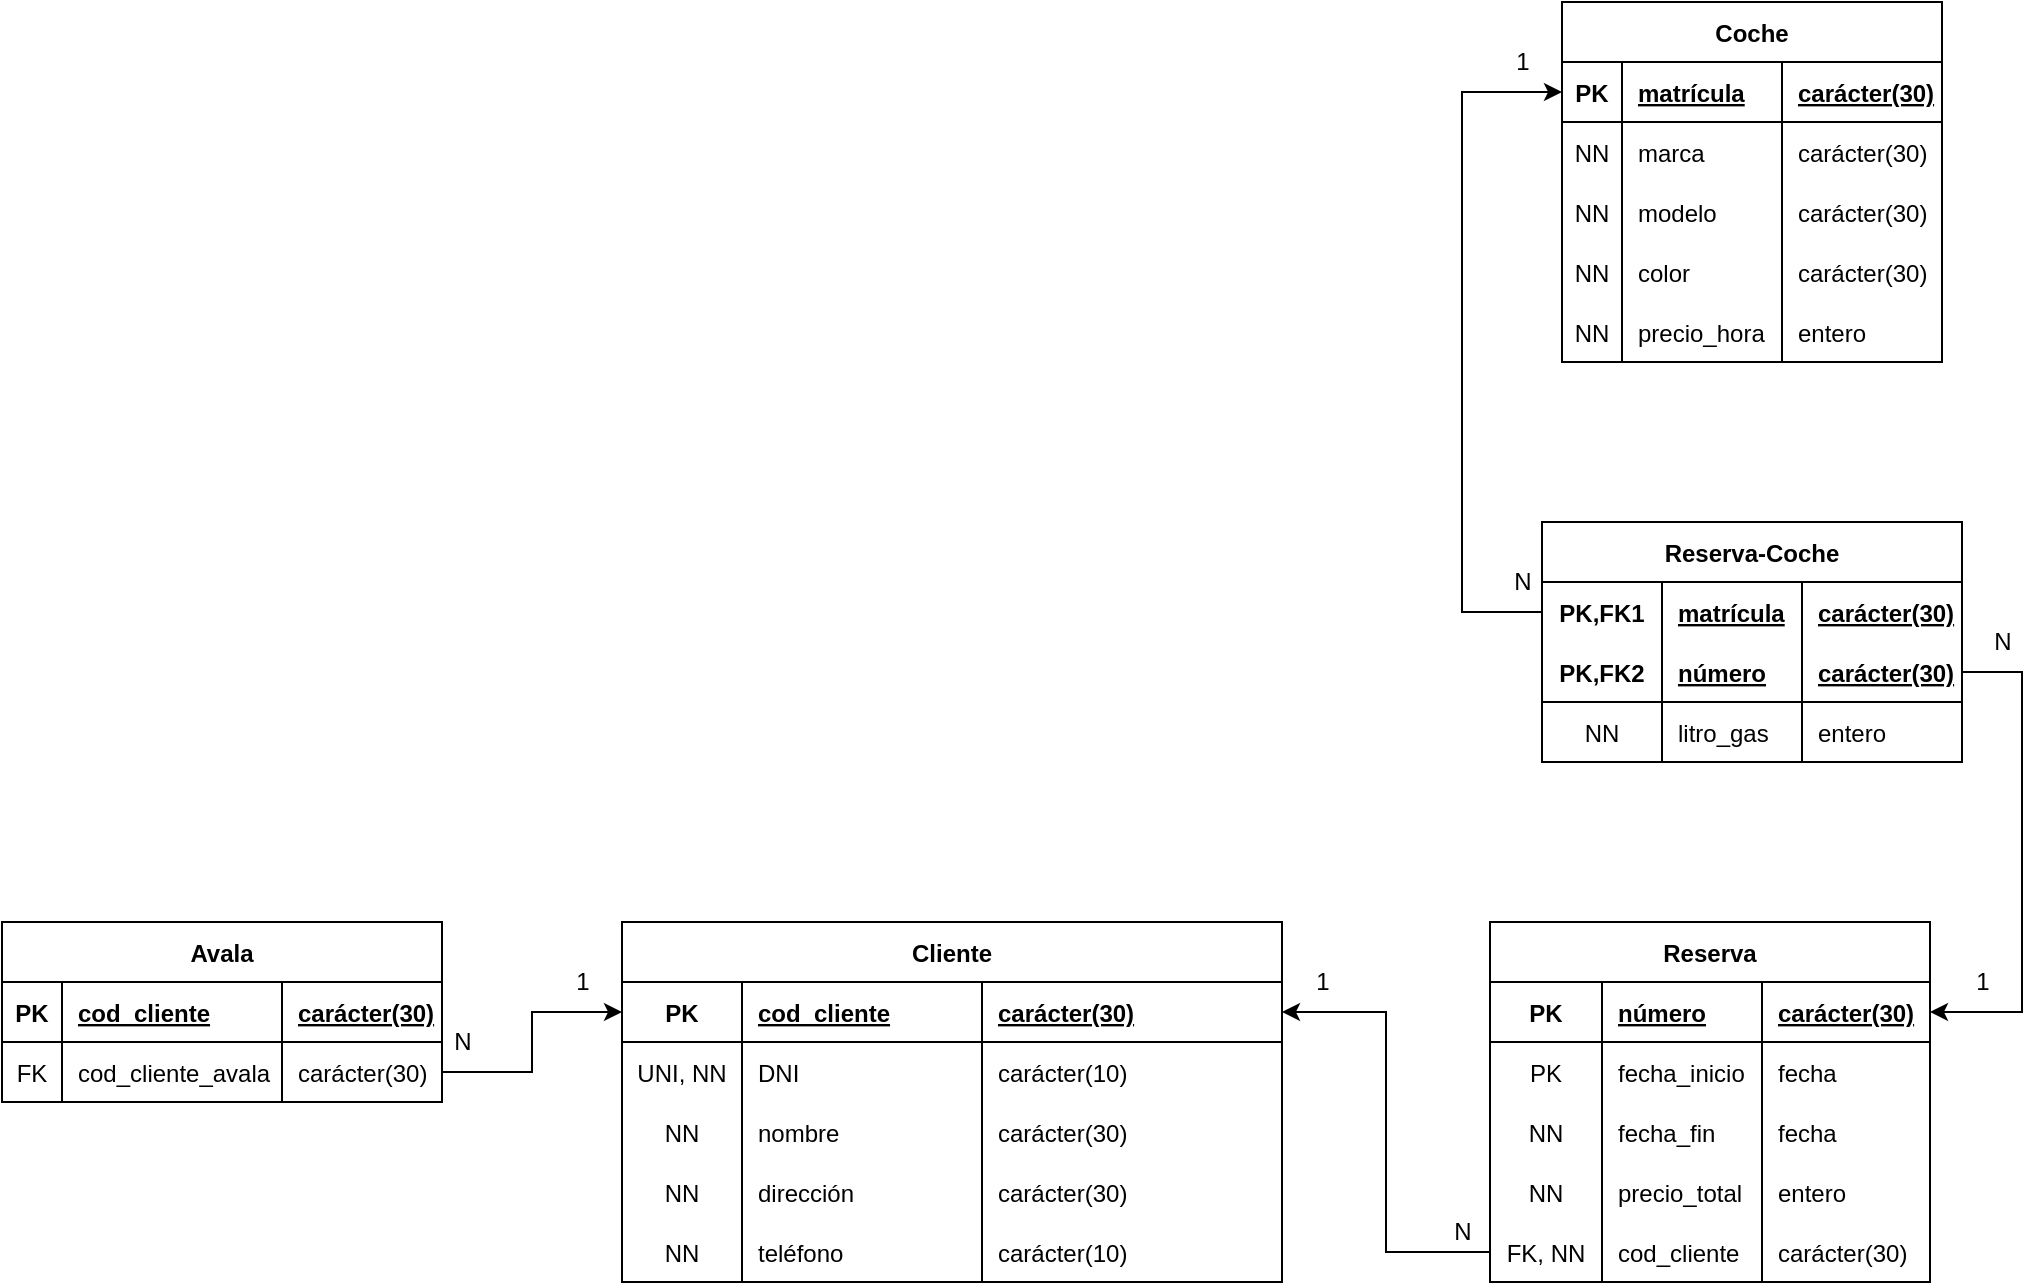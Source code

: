 <mxfile version="15.8.5" type="google"><diagram id="LZ5Ef6vUciEC20N7-rga" name="Page-1"><mxGraphModel dx="1695" dy="1651" grid="1" gridSize="10" guides="1" tooltips="1" connect="1" arrows="1" fold="1" page="1" pageScale="1" pageWidth="827" pageHeight="1169" math="0" shadow="0"><root><mxCell id="0"/><mxCell id="1" parent="0"/><mxCell id="wDzYA4yXfmxeD5NTQgAL-1" value="Coche" style="shape=table;startSize=30;container=1;collapsible=1;childLayout=tableLayout;fixedRows=1;rowLines=0;fontStyle=1;align=center;resizeLast=1;" parent="1" vertex="1"><mxGeometry x="450" y="-20" width="190" height="180" as="geometry"/></mxCell><mxCell id="wDzYA4yXfmxeD5NTQgAL-2" value="" style="shape=partialRectangle;collapsible=0;dropTarget=0;pointerEvents=0;fillColor=none;top=0;left=0;bottom=1;right=0;points=[[0,0.5],[1,0.5]];portConstraint=eastwest;" parent="wDzYA4yXfmxeD5NTQgAL-1" vertex="1"><mxGeometry y="30" width="190" height="30" as="geometry"/></mxCell><mxCell id="wDzYA4yXfmxeD5NTQgAL-3" value="PK" style="shape=partialRectangle;connectable=0;fillColor=none;top=0;left=0;bottom=0;right=0;fontStyle=1;overflow=hidden;" parent="wDzYA4yXfmxeD5NTQgAL-2" vertex="1"><mxGeometry width="30" height="30" as="geometry"><mxRectangle width="30" height="30" as="alternateBounds"/></mxGeometry></mxCell><mxCell id="wDzYA4yXfmxeD5NTQgAL-4" value="matrícula" style="shape=partialRectangle;connectable=0;fillColor=none;top=0;left=0;bottom=0;right=0;align=left;spacingLeft=6;fontStyle=5;overflow=hidden;" parent="wDzYA4yXfmxeD5NTQgAL-2" vertex="1"><mxGeometry x="30" width="80" height="30" as="geometry"><mxRectangle width="80" height="30" as="alternateBounds"/></mxGeometry></mxCell><mxCell id="wDzYA4yXfmxeD5NTQgAL-14" value="carácter(30)" style="shape=partialRectangle;connectable=0;fillColor=none;top=0;left=0;bottom=0;right=0;align=left;spacingLeft=6;fontStyle=5;overflow=hidden;" parent="wDzYA4yXfmxeD5NTQgAL-2" vertex="1"><mxGeometry x="110" width="80" height="30" as="geometry"><mxRectangle width="80" height="30" as="alternateBounds"/></mxGeometry></mxCell><mxCell id="wDzYA4yXfmxeD5NTQgAL-5" value="" style="shape=partialRectangle;collapsible=0;dropTarget=0;pointerEvents=0;fillColor=none;top=0;left=0;bottom=0;right=0;points=[[0,0.5],[1,0.5]];portConstraint=eastwest;" parent="wDzYA4yXfmxeD5NTQgAL-1" vertex="1"><mxGeometry y="60" width="190" height="30" as="geometry"/></mxCell><mxCell id="wDzYA4yXfmxeD5NTQgAL-6" value="NN" style="shape=partialRectangle;connectable=0;fillColor=none;top=0;left=0;bottom=0;right=0;editable=1;overflow=hidden;" parent="wDzYA4yXfmxeD5NTQgAL-5" vertex="1"><mxGeometry width="30" height="30" as="geometry"><mxRectangle width="30" height="30" as="alternateBounds"/></mxGeometry></mxCell><mxCell id="wDzYA4yXfmxeD5NTQgAL-7" value="marca" style="shape=partialRectangle;connectable=0;fillColor=none;top=0;left=0;bottom=0;right=0;align=left;spacingLeft=6;overflow=hidden;" parent="wDzYA4yXfmxeD5NTQgAL-5" vertex="1"><mxGeometry x="30" width="80" height="30" as="geometry"><mxRectangle width="80" height="30" as="alternateBounds"/></mxGeometry></mxCell><mxCell id="wDzYA4yXfmxeD5NTQgAL-15" value="carácter(30)" style="shape=partialRectangle;connectable=0;fillColor=none;top=0;left=0;bottom=0;right=0;align=left;spacingLeft=6;overflow=hidden;" parent="wDzYA4yXfmxeD5NTQgAL-5" vertex="1"><mxGeometry x="110" width="80" height="30" as="geometry"><mxRectangle width="80" height="30" as="alternateBounds"/></mxGeometry></mxCell><mxCell id="wDzYA4yXfmxeD5NTQgAL-8" value="" style="shape=partialRectangle;collapsible=0;dropTarget=0;pointerEvents=0;fillColor=none;top=0;left=0;bottom=0;right=0;points=[[0,0.5],[1,0.5]];portConstraint=eastwest;" parent="wDzYA4yXfmxeD5NTQgAL-1" vertex="1"><mxGeometry y="90" width="190" height="30" as="geometry"/></mxCell><mxCell id="wDzYA4yXfmxeD5NTQgAL-9" value="NN" style="shape=partialRectangle;connectable=0;fillColor=none;top=0;left=0;bottom=0;right=0;editable=1;overflow=hidden;" parent="wDzYA4yXfmxeD5NTQgAL-8" vertex="1"><mxGeometry width="30" height="30" as="geometry"><mxRectangle width="30" height="30" as="alternateBounds"/></mxGeometry></mxCell><mxCell id="wDzYA4yXfmxeD5NTQgAL-10" value="modelo" style="shape=partialRectangle;connectable=0;fillColor=none;top=0;left=0;bottom=0;right=0;align=left;spacingLeft=6;overflow=hidden;" parent="wDzYA4yXfmxeD5NTQgAL-8" vertex="1"><mxGeometry x="30" width="80" height="30" as="geometry"><mxRectangle width="80" height="30" as="alternateBounds"/></mxGeometry></mxCell><mxCell id="wDzYA4yXfmxeD5NTQgAL-16" value="carácter(30)" style="shape=partialRectangle;connectable=0;fillColor=none;top=0;left=0;bottom=0;right=0;align=left;spacingLeft=6;overflow=hidden;" parent="wDzYA4yXfmxeD5NTQgAL-8" vertex="1"><mxGeometry x="110" width="80" height="30" as="geometry"><mxRectangle width="80" height="30" as="alternateBounds"/></mxGeometry></mxCell><mxCell id="wDzYA4yXfmxeD5NTQgAL-11" value="" style="shape=partialRectangle;collapsible=0;dropTarget=0;pointerEvents=0;fillColor=none;top=0;left=0;bottom=0;right=0;points=[[0,0.5],[1,0.5]];portConstraint=eastwest;" parent="wDzYA4yXfmxeD5NTQgAL-1" vertex="1"><mxGeometry y="120" width="190" height="30" as="geometry"/></mxCell><mxCell id="wDzYA4yXfmxeD5NTQgAL-12" value="NN" style="shape=partialRectangle;connectable=0;fillColor=none;top=0;left=0;bottom=0;right=0;editable=1;overflow=hidden;" parent="wDzYA4yXfmxeD5NTQgAL-11" vertex="1"><mxGeometry width="30" height="30" as="geometry"><mxRectangle width="30" height="30" as="alternateBounds"/></mxGeometry></mxCell><mxCell id="wDzYA4yXfmxeD5NTQgAL-13" value="color" style="shape=partialRectangle;connectable=0;fillColor=none;top=0;left=0;bottom=0;right=0;align=left;spacingLeft=6;overflow=hidden;" parent="wDzYA4yXfmxeD5NTQgAL-11" vertex="1"><mxGeometry x="30" width="80" height="30" as="geometry"><mxRectangle width="80" height="30" as="alternateBounds"/></mxGeometry></mxCell><mxCell id="wDzYA4yXfmxeD5NTQgAL-17" value="carácter(30)" style="shape=partialRectangle;connectable=0;fillColor=none;top=0;left=0;bottom=0;right=0;align=left;spacingLeft=6;overflow=hidden;" parent="wDzYA4yXfmxeD5NTQgAL-11" vertex="1"><mxGeometry x="110" width="80" height="30" as="geometry"><mxRectangle width="80" height="30" as="alternateBounds"/></mxGeometry></mxCell><mxCell id="wDzYA4yXfmxeD5NTQgAL-69" style="shape=partialRectangle;collapsible=0;dropTarget=0;pointerEvents=0;fillColor=none;top=0;left=0;bottom=0;right=0;points=[[0,0.5],[1,0.5]];portConstraint=eastwest;" parent="wDzYA4yXfmxeD5NTQgAL-1" vertex="1"><mxGeometry y="150" width="190" height="30" as="geometry"/></mxCell><mxCell id="wDzYA4yXfmxeD5NTQgAL-70" value="NN" style="shape=partialRectangle;connectable=0;fillColor=none;top=0;left=0;bottom=0;right=0;editable=1;overflow=hidden;" parent="wDzYA4yXfmxeD5NTQgAL-69" vertex="1"><mxGeometry width="30" height="30" as="geometry"><mxRectangle width="30" height="30" as="alternateBounds"/></mxGeometry></mxCell><mxCell id="wDzYA4yXfmxeD5NTQgAL-71" value="precio_hora" style="shape=partialRectangle;connectable=0;fillColor=none;top=0;left=0;bottom=0;right=0;align=left;spacingLeft=6;overflow=hidden;" parent="wDzYA4yXfmxeD5NTQgAL-69" vertex="1"><mxGeometry x="30" width="80" height="30" as="geometry"><mxRectangle width="80" height="30" as="alternateBounds"/></mxGeometry></mxCell><mxCell id="wDzYA4yXfmxeD5NTQgAL-72" value="entero" style="shape=partialRectangle;connectable=0;fillColor=none;top=0;left=0;bottom=0;right=0;align=left;spacingLeft=6;overflow=hidden;" parent="wDzYA4yXfmxeD5NTQgAL-69" vertex="1"><mxGeometry x="110" width="80" height="30" as="geometry"><mxRectangle width="80" height="30" as="alternateBounds"/></mxGeometry></mxCell><mxCell id="wDzYA4yXfmxeD5NTQgAL-18" value="Reserva-Coche" style="shape=table;startSize=30;container=1;collapsible=1;childLayout=tableLayout;fixedRows=1;rowLines=0;fontStyle=1;align=center;resizeLast=1;" parent="1" vertex="1"><mxGeometry x="440" y="240" width="210" height="120" as="geometry"/></mxCell><mxCell id="wDzYA4yXfmxeD5NTQgAL-19" value="" style="shape=partialRectangle;collapsible=0;dropTarget=0;pointerEvents=0;fillColor=none;top=0;left=0;bottom=0;right=0;points=[[0,0.5],[1,0.5]];portConstraint=eastwest;" parent="wDzYA4yXfmxeD5NTQgAL-18" vertex="1"><mxGeometry y="30" width="210" height="30" as="geometry"/></mxCell><mxCell id="wDzYA4yXfmxeD5NTQgAL-20" value="PK,FK1" style="shape=partialRectangle;connectable=0;fillColor=none;top=0;left=0;bottom=0;right=0;fontStyle=1;overflow=hidden;" parent="wDzYA4yXfmxeD5NTQgAL-19" vertex="1"><mxGeometry width="60" height="30" as="geometry"><mxRectangle width="60" height="30" as="alternateBounds"/></mxGeometry></mxCell><mxCell id="wDzYA4yXfmxeD5NTQgAL-21" value="matrícula" style="shape=partialRectangle;connectable=0;fillColor=none;top=0;left=0;bottom=0;right=0;align=left;spacingLeft=6;fontStyle=5;overflow=hidden;" parent="wDzYA4yXfmxeD5NTQgAL-19" vertex="1"><mxGeometry x="60" width="70" height="30" as="geometry"><mxRectangle width="70" height="30" as="alternateBounds"/></mxGeometry></mxCell><mxCell id="wDzYA4yXfmxeD5NTQgAL-31" value="carácter(30)" style="shape=partialRectangle;connectable=0;fillColor=none;top=0;left=0;bottom=0;right=0;align=left;spacingLeft=6;fontStyle=5;overflow=hidden;" parent="wDzYA4yXfmxeD5NTQgAL-19" vertex="1"><mxGeometry x="130" width="80" height="30" as="geometry"><mxRectangle width="80" height="30" as="alternateBounds"/></mxGeometry></mxCell><mxCell id="wDzYA4yXfmxeD5NTQgAL-22" value="" style="shape=partialRectangle;collapsible=0;dropTarget=0;pointerEvents=0;fillColor=none;top=0;left=0;bottom=1;right=0;points=[[0,0.5],[1,0.5]];portConstraint=eastwest;" parent="wDzYA4yXfmxeD5NTQgAL-18" vertex="1"><mxGeometry y="60" width="210" height="30" as="geometry"/></mxCell><mxCell id="wDzYA4yXfmxeD5NTQgAL-23" value="PK,FK2" style="shape=partialRectangle;connectable=0;fillColor=none;top=0;left=0;bottom=0;right=0;fontStyle=1;overflow=hidden;" parent="wDzYA4yXfmxeD5NTQgAL-22" vertex="1"><mxGeometry width="60" height="30" as="geometry"><mxRectangle width="60" height="30" as="alternateBounds"/></mxGeometry></mxCell><mxCell id="wDzYA4yXfmxeD5NTQgAL-24" value="número" style="shape=partialRectangle;connectable=0;fillColor=none;top=0;left=0;bottom=0;right=0;align=left;spacingLeft=6;fontStyle=5;overflow=hidden;" parent="wDzYA4yXfmxeD5NTQgAL-22" vertex="1"><mxGeometry x="60" width="70" height="30" as="geometry"><mxRectangle width="70" height="30" as="alternateBounds"/></mxGeometry></mxCell><mxCell id="wDzYA4yXfmxeD5NTQgAL-32" value="carácter(30)" style="shape=partialRectangle;connectable=0;fillColor=none;top=0;left=0;bottom=0;right=0;align=left;spacingLeft=6;fontStyle=5;overflow=hidden;" parent="wDzYA4yXfmxeD5NTQgAL-22" vertex="1"><mxGeometry x="130" width="80" height="30" as="geometry"><mxRectangle width="80" height="30" as="alternateBounds"/></mxGeometry></mxCell><mxCell id="wDzYA4yXfmxeD5NTQgAL-25" value="" style="shape=partialRectangle;collapsible=0;dropTarget=0;pointerEvents=0;fillColor=none;top=0;left=0;bottom=0;right=0;points=[[0,0.5],[1,0.5]];portConstraint=eastwest;" parent="wDzYA4yXfmxeD5NTQgAL-18" vertex="1"><mxGeometry y="90" width="210" height="30" as="geometry"/></mxCell><mxCell id="wDzYA4yXfmxeD5NTQgAL-26" value="NN" style="shape=partialRectangle;connectable=0;fillColor=none;top=0;left=0;bottom=0;right=0;editable=1;overflow=hidden;" parent="wDzYA4yXfmxeD5NTQgAL-25" vertex="1"><mxGeometry width="60" height="30" as="geometry"><mxRectangle width="60" height="30" as="alternateBounds"/></mxGeometry></mxCell><mxCell id="wDzYA4yXfmxeD5NTQgAL-27" value="litro_gas" style="shape=partialRectangle;connectable=0;fillColor=none;top=0;left=0;bottom=0;right=0;align=left;spacingLeft=6;overflow=hidden;" parent="wDzYA4yXfmxeD5NTQgAL-25" vertex="1"><mxGeometry x="60" width="70" height="30" as="geometry"><mxRectangle width="70" height="30" as="alternateBounds"/></mxGeometry></mxCell><mxCell id="wDzYA4yXfmxeD5NTQgAL-33" value="entero" style="shape=partialRectangle;connectable=0;fillColor=none;top=0;left=0;bottom=0;right=0;align=left;spacingLeft=6;overflow=hidden;" parent="wDzYA4yXfmxeD5NTQgAL-25" vertex="1"><mxGeometry x="130" width="80" height="30" as="geometry"><mxRectangle width="80" height="30" as="alternateBounds"/></mxGeometry></mxCell><mxCell id="wDzYA4yXfmxeD5NTQgAL-35" value="Reserva" style="shape=table;startSize=30;container=1;collapsible=1;childLayout=tableLayout;fixedRows=1;rowLines=0;fontStyle=1;align=center;resizeLast=1;" parent="1" vertex="1"><mxGeometry x="414" y="440" width="220" height="180" as="geometry"/></mxCell><mxCell id="wDzYA4yXfmxeD5NTQgAL-36" value="" style="shape=partialRectangle;collapsible=0;dropTarget=0;pointerEvents=0;fillColor=none;top=0;left=0;bottom=1;right=0;points=[[0,0.5],[1,0.5]];portConstraint=eastwest;" parent="wDzYA4yXfmxeD5NTQgAL-35" vertex="1"><mxGeometry y="30" width="220" height="30" as="geometry"/></mxCell><mxCell id="wDzYA4yXfmxeD5NTQgAL-37" value="PK" style="shape=partialRectangle;connectable=0;fillColor=none;top=0;left=0;bottom=0;right=0;fontStyle=1;overflow=hidden;" parent="wDzYA4yXfmxeD5NTQgAL-36" vertex="1"><mxGeometry width="56" height="30" as="geometry"><mxRectangle width="56" height="30" as="alternateBounds"/></mxGeometry></mxCell><mxCell id="wDzYA4yXfmxeD5NTQgAL-38" value="número" style="shape=partialRectangle;connectable=0;fillColor=none;top=0;left=0;bottom=0;right=0;align=left;spacingLeft=6;fontStyle=5;overflow=hidden;" parent="wDzYA4yXfmxeD5NTQgAL-36" vertex="1"><mxGeometry x="56" width="80" height="30" as="geometry"><mxRectangle width="80" height="30" as="alternateBounds"/></mxGeometry></mxCell><mxCell id="wDzYA4yXfmxeD5NTQgAL-39" value="carácter(30)" style="shape=partialRectangle;connectable=0;fillColor=none;top=0;left=0;bottom=0;right=0;align=left;spacingLeft=6;fontStyle=5;overflow=hidden;" parent="wDzYA4yXfmxeD5NTQgAL-36" vertex="1"><mxGeometry x="136" width="84" height="30" as="geometry"><mxRectangle width="84" height="30" as="alternateBounds"/></mxGeometry></mxCell><mxCell id="wDzYA4yXfmxeD5NTQgAL-40" value="" style="shape=partialRectangle;collapsible=0;dropTarget=0;pointerEvents=0;fillColor=none;top=0;left=0;bottom=0;right=0;points=[[0,0.5],[1,0.5]];portConstraint=eastwest;" parent="wDzYA4yXfmxeD5NTQgAL-35" vertex="1"><mxGeometry y="60" width="220" height="30" as="geometry"/></mxCell><mxCell id="wDzYA4yXfmxeD5NTQgAL-41" value="PK" style="shape=partialRectangle;connectable=0;fillColor=none;top=0;left=0;bottom=0;right=0;editable=1;overflow=hidden;" parent="wDzYA4yXfmxeD5NTQgAL-40" vertex="1"><mxGeometry width="56" height="30" as="geometry"><mxRectangle width="56" height="30" as="alternateBounds"/></mxGeometry></mxCell><mxCell id="wDzYA4yXfmxeD5NTQgAL-42" value="fecha_inicio" style="shape=partialRectangle;connectable=0;fillColor=none;top=0;left=0;bottom=0;right=0;align=left;spacingLeft=6;overflow=hidden;" parent="wDzYA4yXfmxeD5NTQgAL-40" vertex="1"><mxGeometry x="56" width="80" height="30" as="geometry"><mxRectangle width="80" height="30" as="alternateBounds"/></mxGeometry></mxCell><mxCell id="wDzYA4yXfmxeD5NTQgAL-43" value="fecha" style="shape=partialRectangle;connectable=0;fillColor=none;top=0;left=0;bottom=0;right=0;align=left;spacingLeft=6;overflow=hidden;" parent="wDzYA4yXfmxeD5NTQgAL-40" vertex="1"><mxGeometry x="136" width="84" height="30" as="geometry"><mxRectangle width="84" height="30" as="alternateBounds"/></mxGeometry></mxCell><mxCell id="wDzYA4yXfmxeD5NTQgAL-44" value="" style="shape=partialRectangle;collapsible=0;dropTarget=0;pointerEvents=0;fillColor=none;top=0;left=0;bottom=0;right=0;points=[[0,0.5],[1,0.5]];portConstraint=eastwest;" parent="wDzYA4yXfmxeD5NTQgAL-35" vertex="1"><mxGeometry y="90" width="220" height="30" as="geometry"/></mxCell><mxCell id="wDzYA4yXfmxeD5NTQgAL-45" value="NN" style="shape=partialRectangle;connectable=0;fillColor=none;top=0;left=0;bottom=0;right=0;editable=1;overflow=hidden;" parent="wDzYA4yXfmxeD5NTQgAL-44" vertex="1"><mxGeometry width="56" height="30" as="geometry"><mxRectangle width="56" height="30" as="alternateBounds"/></mxGeometry></mxCell><mxCell id="wDzYA4yXfmxeD5NTQgAL-46" value="fecha_fin" style="shape=partialRectangle;connectable=0;fillColor=none;top=0;left=0;bottom=0;right=0;align=left;spacingLeft=6;overflow=hidden;" parent="wDzYA4yXfmxeD5NTQgAL-44" vertex="1"><mxGeometry x="56" width="80" height="30" as="geometry"><mxRectangle width="80" height="30" as="alternateBounds"/></mxGeometry></mxCell><mxCell id="wDzYA4yXfmxeD5NTQgAL-47" value="fecha" style="shape=partialRectangle;connectable=0;fillColor=none;top=0;left=0;bottom=0;right=0;align=left;spacingLeft=6;overflow=hidden;" parent="wDzYA4yXfmxeD5NTQgAL-44" vertex="1"><mxGeometry x="136" width="84" height="30" as="geometry"><mxRectangle width="84" height="30" as="alternateBounds"/></mxGeometry></mxCell><mxCell id="wDzYA4yXfmxeD5NTQgAL-48" value="" style="shape=partialRectangle;collapsible=0;dropTarget=0;pointerEvents=0;fillColor=none;top=0;left=0;bottom=0;right=0;points=[[0,0.5],[1,0.5]];portConstraint=eastwest;" parent="wDzYA4yXfmxeD5NTQgAL-35" vertex="1"><mxGeometry y="120" width="220" height="30" as="geometry"/></mxCell><mxCell id="wDzYA4yXfmxeD5NTQgAL-49" value="NN" style="shape=partialRectangle;connectable=0;fillColor=none;top=0;left=0;bottom=0;right=0;editable=1;overflow=hidden;" parent="wDzYA4yXfmxeD5NTQgAL-48" vertex="1"><mxGeometry width="56" height="30" as="geometry"><mxRectangle width="56" height="30" as="alternateBounds"/></mxGeometry></mxCell><mxCell id="wDzYA4yXfmxeD5NTQgAL-50" value="precio_total" style="shape=partialRectangle;connectable=0;fillColor=none;top=0;left=0;bottom=0;right=0;align=left;spacingLeft=6;overflow=hidden;" parent="wDzYA4yXfmxeD5NTQgAL-48" vertex="1"><mxGeometry x="56" width="80" height="30" as="geometry"><mxRectangle width="80" height="30" as="alternateBounds"/></mxGeometry></mxCell><mxCell id="wDzYA4yXfmxeD5NTQgAL-51" value="entero" style="shape=partialRectangle;connectable=0;fillColor=none;top=0;left=0;bottom=0;right=0;align=left;spacingLeft=6;overflow=hidden;" parent="wDzYA4yXfmxeD5NTQgAL-48" vertex="1"><mxGeometry x="136" width="84" height="30" as="geometry"><mxRectangle width="84" height="30" as="alternateBounds"/></mxGeometry></mxCell><mxCell id="wDzYA4yXfmxeD5NTQgAL-92" style="shape=partialRectangle;collapsible=0;dropTarget=0;pointerEvents=0;fillColor=none;top=0;left=0;bottom=0;right=0;points=[[0,0.5],[1,0.5]];portConstraint=eastwest;" parent="wDzYA4yXfmxeD5NTQgAL-35" vertex="1"><mxGeometry y="150" width="220" height="30" as="geometry"/></mxCell><mxCell id="wDzYA4yXfmxeD5NTQgAL-93" value="FK, NN" style="shape=partialRectangle;connectable=0;fillColor=none;top=0;left=0;bottom=0;right=0;editable=1;overflow=hidden;" parent="wDzYA4yXfmxeD5NTQgAL-92" vertex="1"><mxGeometry width="56" height="30" as="geometry"><mxRectangle width="56" height="30" as="alternateBounds"/></mxGeometry></mxCell><mxCell id="wDzYA4yXfmxeD5NTQgAL-94" value="cod_cliente" style="shape=partialRectangle;connectable=0;fillColor=none;top=0;left=0;bottom=0;right=0;align=left;spacingLeft=6;overflow=hidden;" parent="wDzYA4yXfmxeD5NTQgAL-92" vertex="1"><mxGeometry x="56" width="80" height="30" as="geometry"><mxRectangle width="80" height="30" as="alternateBounds"/></mxGeometry></mxCell><mxCell id="wDzYA4yXfmxeD5NTQgAL-95" value="carácter(30)" style="shape=partialRectangle;connectable=0;fillColor=none;top=0;left=0;bottom=0;right=0;align=left;spacingLeft=6;overflow=hidden;" parent="wDzYA4yXfmxeD5NTQgAL-92" vertex="1"><mxGeometry x="136" width="84" height="30" as="geometry"><mxRectangle width="84" height="30" as="alternateBounds"/></mxGeometry></mxCell><mxCell id="wDzYA4yXfmxeD5NTQgAL-52" value="Cliente" style="shape=table;startSize=30;container=1;collapsible=1;childLayout=tableLayout;fixedRows=1;rowLines=0;fontStyle=1;align=center;resizeLast=1;" parent="1" vertex="1"><mxGeometry x="-20" y="440" width="330" height="180" as="geometry"/></mxCell><mxCell id="wDzYA4yXfmxeD5NTQgAL-53" value="" style="shape=partialRectangle;collapsible=0;dropTarget=0;pointerEvents=0;fillColor=none;top=0;left=0;bottom=1;right=0;points=[[0,0.5],[1,0.5]];portConstraint=eastwest;" parent="wDzYA4yXfmxeD5NTQgAL-52" vertex="1"><mxGeometry y="30" width="330" height="30" as="geometry"/></mxCell><mxCell id="wDzYA4yXfmxeD5NTQgAL-54" value="PK" style="shape=partialRectangle;connectable=0;fillColor=none;top=0;left=0;bottom=0;right=0;fontStyle=1;overflow=hidden;" parent="wDzYA4yXfmxeD5NTQgAL-53" vertex="1"><mxGeometry width="60" height="30" as="geometry"><mxRectangle width="60" height="30" as="alternateBounds"/></mxGeometry></mxCell><mxCell id="wDzYA4yXfmxeD5NTQgAL-55" value="cod_cliente" style="shape=partialRectangle;connectable=0;fillColor=none;top=0;left=0;bottom=0;right=0;align=left;spacingLeft=6;fontStyle=5;overflow=hidden;" parent="wDzYA4yXfmxeD5NTQgAL-53" vertex="1"><mxGeometry x="60" width="120" height="30" as="geometry"><mxRectangle width="120" height="30" as="alternateBounds"/></mxGeometry></mxCell><mxCell id="wDzYA4yXfmxeD5NTQgAL-56" value="carácter(30)" style="shape=partialRectangle;connectable=0;fillColor=none;top=0;left=0;bottom=0;right=0;align=left;spacingLeft=6;fontStyle=5;overflow=hidden;" parent="wDzYA4yXfmxeD5NTQgAL-53" vertex="1"><mxGeometry x="180" width="150" height="30" as="geometry"><mxRectangle width="150" height="30" as="alternateBounds"/></mxGeometry></mxCell><mxCell id="wDzYA4yXfmxeD5NTQgAL-57" value="" style="shape=partialRectangle;collapsible=0;dropTarget=0;pointerEvents=0;fillColor=none;top=0;left=0;bottom=0;right=0;points=[[0,0.5],[1,0.5]];portConstraint=eastwest;" parent="wDzYA4yXfmxeD5NTQgAL-52" vertex="1"><mxGeometry y="60" width="330" height="30" as="geometry"/></mxCell><mxCell id="wDzYA4yXfmxeD5NTQgAL-58" value="UNI, NN" style="shape=partialRectangle;connectable=0;fillColor=none;top=0;left=0;bottom=0;right=0;editable=1;overflow=hidden;" parent="wDzYA4yXfmxeD5NTQgAL-57" vertex="1"><mxGeometry width="60" height="30" as="geometry"><mxRectangle width="60" height="30" as="alternateBounds"/></mxGeometry></mxCell><mxCell id="wDzYA4yXfmxeD5NTQgAL-59" value="DNI" style="shape=partialRectangle;connectable=0;fillColor=none;top=0;left=0;bottom=0;right=0;align=left;spacingLeft=6;overflow=hidden;" parent="wDzYA4yXfmxeD5NTQgAL-57" vertex="1"><mxGeometry x="60" width="120" height="30" as="geometry"><mxRectangle width="120" height="30" as="alternateBounds"/></mxGeometry></mxCell><mxCell id="wDzYA4yXfmxeD5NTQgAL-60" value="carácter(10)" style="shape=partialRectangle;connectable=0;fillColor=none;top=0;left=0;bottom=0;right=0;align=left;spacingLeft=6;overflow=hidden;" parent="wDzYA4yXfmxeD5NTQgAL-57" vertex="1"><mxGeometry x="180" width="150" height="30" as="geometry"><mxRectangle width="150" height="30" as="alternateBounds"/></mxGeometry></mxCell><mxCell id="wDzYA4yXfmxeD5NTQgAL-61" value="" style="shape=partialRectangle;collapsible=0;dropTarget=0;pointerEvents=0;fillColor=none;top=0;left=0;bottom=0;right=0;points=[[0,0.5],[1,0.5]];portConstraint=eastwest;" parent="wDzYA4yXfmxeD5NTQgAL-52" vertex="1"><mxGeometry y="90" width="330" height="30" as="geometry"/></mxCell><mxCell id="wDzYA4yXfmxeD5NTQgAL-62" value="NN" style="shape=partialRectangle;connectable=0;fillColor=none;top=0;left=0;bottom=0;right=0;editable=1;overflow=hidden;" parent="wDzYA4yXfmxeD5NTQgAL-61" vertex="1"><mxGeometry width="60" height="30" as="geometry"><mxRectangle width="60" height="30" as="alternateBounds"/></mxGeometry></mxCell><mxCell id="wDzYA4yXfmxeD5NTQgAL-63" value="nombre" style="shape=partialRectangle;connectable=0;fillColor=none;top=0;left=0;bottom=0;right=0;align=left;spacingLeft=6;overflow=hidden;" parent="wDzYA4yXfmxeD5NTQgAL-61" vertex="1"><mxGeometry x="60" width="120" height="30" as="geometry"><mxRectangle width="120" height="30" as="alternateBounds"/></mxGeometry></mxCell><mxCell id="wDzYA4yXfmxeD5NTQgAL-64" value="carácter(30)" style="shape=partialRectangle;connectable=0;fillColor=none;top=0;left=0;bottom=0;right=0;align=left;spacingLeft=6;overflow=hidden;" parent="wDzYA4yXfmxeD5NTQgAL-61" vertex="1"><mxGeometry x="180" width="150" height="30" as="geometry"><mxRectangle width="150" height="30" as="alternateBounds"/></mxGeometry></mxCell><mxCell id="wDzYA4yXfmxeD5NTQgAL-65" value="" style="shape=partialRectangle;collapsible=0;dropTarget=0;pointerEvents=0;fillColor=none;top=0;left=0;bottom=0;right=0;points=[[0,0.5],[1,0.5]];portConstraint=eastwest;" parent="wDzYA4yXfmxeD5NTQgAL-52" vertex="1"><mxGeometry y="120" width="330" height="30" as="geometry"/></mxCell><mxCell id="wDzYA4yXfmxeD5NTQgAL-66" value="NN" style="shape=partialRectangle;connectable=0;fillColor=none;top=0;left=0;bottom=0;right=0;editable=1;overflow=hidden;" parent="wDzYA4yXfmxeD5NTQgAL-65" vertex="1"><mxGeometry width="60" height="30" as="geometry"><mxRectangle width="60" height="30" as="alternateBounds"/></mxGeometry></mxCell><mxCell id="wDzYA4yXfmxeD5NTQgAL-67" value="dirección" style="shape=partialRectangle;connectable=0;fillColor=none;top=0;left=0;bottom=0;right=0;align=left;spacingLeft=6;overflow=hidden;" parent="wDzYA4yXfmxeD5NTQgAL-65" vertex="1"><mxGeometry x="60" width="120" height="30" as="geometry"><mxRectangle width="120" height="30" as="alternateBounds"/></mxGeometry></mxCell><mxCell id="wDzYA4yXfmxeD5NTQgAL-68" value="carácter(30)" style="shape=partialRectangle;connectable=0;fillColor=none;top=0;left=0;bottom=0;right=0;align=left;spacingLeft=6;overflow=hidden;" parent="wDzYA4yXfmxeD5NTQgAL-65" vertex="1"><mxGeometry x="180" width="150" height="30" as="geometry"><mxRectangle width="150" height="30" as="alternateBounds"/></mxGeometry></mxCell><mxCell id="wDzYA4yXfmxeD5NTQgAL-88" style="shape=partialRectangle;collapsible=0;dropTarget=0;pointerEvents=0;fillColor=none;top=0;left=0;bottom=0;right=0;points=[[0,0.5],[1,0.5]];portConstraint=eastwest;" parent="wDzYA4yXfmxeD5NTQgAL-52" vertex="1"><mxGeometry y="150" width="330" height="30" as="geometry"/></mxCell><mxCell id="wDzYA4yXfmxeD5NTQgAL-89" value="NN" style="shape=partialRectangle;connectable=0;fillColor=none;top=0;left=0;bottom=0;right=0;editable=1;overflow=hidden;" parent="wDzYA4yXfmxeD5NTQgAL-88" vertex="1"><mxGeometry width="60" height="30" as="geometry"><mxRectangle width="60" height="30" as="alternateBounds"/></mxGeometry></mxCell><mxCell id="wDzYA4yXfmxeD5NTQgAL-90" value="teléfono" style="shape=partialRectangle;connectable=0;fillColor=none;top=0;left=0;bottom=0;right=0;align=left;spacingLeft=6;overflow=hidden;" parent="wDzYA4yXfmxeD5NTQgAL-88" vertex="1"><mxGeometry x="60" width="120" height="30" as="geometry"><mxRectangle width="120" height="30" as="alternateBounds"/></mxGeometry></mxCell><mxCell id="wDzYA4yXfmxeD5NTQgAL-91" value="carácter(10)" style="shape=partialRectangle;connectable=0;fillColor=none;top=0;left=0;bottom=0;right=0;align=left;spacingLeft=6;overflow=hidden;" parent="wDzYA4yXfmxeD5NTQgAL-88" vertex="1"><mxGeometry x="180" width="150" height="30" as="geometry"><mxRectangle width="150" height="30" as="alternateBounds"/></mxGeometry></mxCell><mxCell id="wDzYA4yXfmxeD5NTQgAL-74" style="edgeStyle=orthogonalEdgeStyle;rounded=0;orthogonalLoop=1;jettySize=auto;html=1;exitX=0;exitY=0.5;exitDx=0;exitDy=0;entryX=0;entryY=0.5;entryDx=0;entryDy=0;" parent="1" source="wDzYA4yXfmxeD5NTQgAL-19" target="wDzYA4yXfmxeD5NTQgAL-2" edge="1"><mxGeometry relative="1" as="geometry"><Array as="points"><mxPoint x="400" y="285"/><mxPoint x="400" y="25"/></Array></mxGeometry></mxCell><mxCell id="wDzYA4yXfmxeD5NTQgAL-75" value="1" style="text;html=1;align=center;verticalAlign=middle;resizable=0;points=[];autosize=1;strokeColor=none;fillColor=none;" parent="1" vertex="1"><mxGeometry x="420" width="20" height="20" as="geometry"/></mxCell><mxCell id="wDzYA4yXfmxeD5NTQgAL-76" value="N" style="text;html=1;align=center;verticalAlign=middle;resizable=0;points=[];autosize=1;strokeColor=none;fillColor=none;" parent="1" vertex="1"><mxGeometry x="420" y="260" width="20" height="20" as="geometry"/></mxCell><mxCell id="wDzYA4yXfmxeD5NTQgAL-77" style="edgeStyle=orthogonalEdgeStyle;rounded=0;orthogonalLoop=1;jettySize=auto;html=1;exitX=1;exitY=0.5;exitDx=0;exitDy=0;entryX=1;entryY=0.5;entryDx=0;entryDy=0;" parent="1" source="wDzYA4yXfmxeD5NTQgAL-22" target="wDzYA4yXfmxeD5NTQgAL-36" edge="1"><mxGeometry relative="1" as="geometry"><Array as="points"><mxPoint x="680" y="315"/><mxPoint x="680" y="485"/></Array></mxGeometry></mxCell><mxCell id="wDzYA4yXfmxeD5NTQgAL-78" value="N" style="text;html=1;align=center;verticalAlign=middle;resizable=0;points=[];autosize=1;strokeColor=none;fillColor=none;" parent="1" vertex="1"><mxGeometry x="660" y="290" width="20" height="20" as="geometry"/></mxCell><mxCell id="wDzYA4yXfmxeD5NTQgAL-79" value="1" style="text;html=1;align=center;verticalAlign=middle;resizable=0;points=[];autosize=1;strokeColor=none;fillColor=none;" parent="1" vertex="1"><mxGeometry x="650" y="460" width="20" height="20" as="geometry"/></mxCell><mxCell id="wDzYA4yXfmxeD5NTQgAL-96" style="edgeStyle=orthogonalEdgeStyle;rounded=0;orthogonalLoop=1;jettySize=auto;html=1;exitX=0;exitY=0.5;exitDx=0;exitDy=0;entryX=1;entryY=0.5;entryDx=0;entryDy=0;" parent="1" source="wDzYA4yXfmxeD5NTQgAL-92" target="wDzYA4yXfmxeD5NTQgAL-53" edge="1"><mxGeometry relative="1" as="geometry"/></mxCell><mxCell id="wDzYA4yXfmxeD5NTQgAL-97" value="N" style="text;html=1;align=center;verticalAlign=middle;resizable=0;points=[];autosize=1;strokeColor=none;fillColor=none;" parent="1" vertex="1"><mxGeometry x="390" y="585" width="20" height="20" as="geometry"/></mxCell><mxCell id="wDzYA4yXfmxeD5NTQgAL-98" value="1" style="text;html=1;align=center;verticalAlign=middle;resizable=0;points=[];autosize=1;strokeColor=none;fillColor=none;" parent="1" vertex="1"><mxGeometry x="320" y="460" width="20" height="20" as="geometry"/></mxCell><mxCell id="wDzYA4yXfmxeD5NTQgAL-99" value="Avala" style="shape=table;startSize=30;container=1;collapsible=1;childLayout=tableLayout;fixedRows=1;rowLines=0;fontStyle=1;align=center;resizeLast=1;" parent="1" vertex="1"><mxGeometry x="-330" y="440" width="220" height="90" as="geometry"/></mxCell><mxCell id="wDzYA4yXfmxeD5NTQgAL-100" value="" style="shape=partialRectangle;collapsible=0;dropTarget=0;pointerEvents=0;fillColor=none;top=0;left=0;bottom=1;right=0;points=[[0,0.5],[1,0.5]];portConstraint=eastwest;" parent="wDzYA4yXfmxeD5NTQgAL-99" vertex="1"><mxGeometry y="30" width="220" height="30" as="geometry"/></mxCell><mxCell id="wDzYA4yXfmxeD5NTQgAL-101" value="PK" style="shape=partialRectangle;connectable=0;fillColor=none;top=0;left=0;bottom=0;right=0;fontStyle=1;overflow=hidden;" parent="wDzYA4yXfmxeD5NTQgAL-100" vertex="1"><mxGeometry width="30" height="30" as="geometry"><mxRectangle width="30" height="30" as="alternateBounds"/></mxGeometry></mxCell><mxCell id="wDzYA4yXfmxeD5NTQgAL-102" value="cod_cliente" style="shape=partialRectangle;connectable=0;fillColor=none;top=0;left=0;bottom=0;right=0;align=left;spacingLeft=6;fontStyle=5;overflow=hidden;" parent="wDzYA4yXfmxeD5NTQgAL-100" vertex="1"><mxGeometry x="30" width="110" height="30" as="geometry"><mxRectangle width="110" height="30" as="alternateBounds"/></mxGeometry></mxCell><mxCell id="wDzYA4yXfmxeD5NTQgAL-112" value="carácter(30)" style="shape=partialRectangle;connectable=0;fillColor=none;top=0;left=0;bottom=0;right=0;align=left;spacingLeft=6;fontStyle=5;overflow=hidden;" parent="wDzYA4yXfmxeD5NTQgAL-100" vertex="1"><mxGeometry x="140" width="80" height="30" as="geometry"><mxRectangle width="80" height="30" as="alternateBounds"/></mxGeometry></mxCell><mxCell id="wDzYA4yXfmxeD5NTQgAL-103" value="" style="shape=partialRectangle;collapsible=0;dropTarget=0;pointerEvents=0;fillColor=none;top=0;left=0;bottom=0;right=0;points=[[0,0.5],[1,0.5]];portConstraint=eastwest;" parent="wDzYA4yXfmxeD5NTQgAL-99" vertex="1"><mxGeometry y="60" width="220" height="30" as="geometry"/></mxCell><mxCell id="wDzYA4yXfmxeD5NTQgAL-104" value="FK" style="shape=partialRectangle;connectable=0;fillColor=none;top=0;left=0;bottom=0;right=0;editable=1;overflow=hidden;" parent="wDzYA4yXfmxeD5NTQgAL-103" vertex="1"><mxGeometry width="30" height="30" as="geometry"><mxRectangle width="30" height="30" as="alternateBounds"/></mxGeometry></mxCell><mxCell id="wDzYA4yXfmxeD5NTQgAL-105" value="cod_cliente_avala" style="shape=partialRectangle;connectable=0;fillColor=none;top=0;left=0;bottom=0;right=0;align=left;spacingLeft=6;overflow=hidden;" parent="wDzYA4yXfmxeD5NTQgAL-103" vertex="1"><mxGeometry x="30" width="110" height="30" as="geometry"><mxRectangle width="110" height="30" as="alternateBounds"/></mxGeometry></mxCell><mxCell id="wDzYA4yXfmxeD5NTQgAL-113" value="carácter(30)" style="shape=partialRectangle;connectable=0;fillColor=none;top=0;left=0;bottom=0;right=0;align=left;spacingLeft=6;overflow=hidden;" parent="wDzYA4yXfmxeD5NTQgAL-103" vertex="1"><mxGeometry x="140" width="80" height="30" as="geometry"><mxRectangle width="80" height="30" as="alternateBounds"/></mxGeometry></mxCell><mxCell id="wDzYA4yXfmxeD5NTQgAL-116" style="edgeStyle=orthogonalEdgeStyle;rounded=0;orthogonalLoop=1;jettySize=auto;html=1;exitX=1;exitY=0.5;exitDx=0;exitDy=0;entryX=0;entryY=0.5;entryDx=0;entryDy=0;" parent="1" source="wDzYA4yXfmxeD5NTQgAL-103" target="wDzYA4yXfmxeD5NTQgAL-53" edge="1"><mxGeometry relative="1" as="geometry"/></mxCell><mxCell id="wDzYA4yXfmxeD5NTQgAL-117" value="1" style="text;html=1;align=center;verticalAlign=middle;resizable=0;points=[];autosize=1;strokeColor=none;fillColor=none;" parent="1" vertex="1"><mxGeometry x="-50" y="460" width="20" height="20" as="geometry"/></mxCell><mxCell id="wDzYA4yXfmxeD5NTQgAL-118" value="N" style="text;html=1;align=center;verticalAlign=middle;resizable=0;points=[];autosize=1;strokeColor=none;fillColor=none;" parent="1" vertex="1"><mxGeometry x="-110" y="490" width="20" height="20" as="geometry"/></mxCell></root></mxGraphModel></diagram></mxfile>